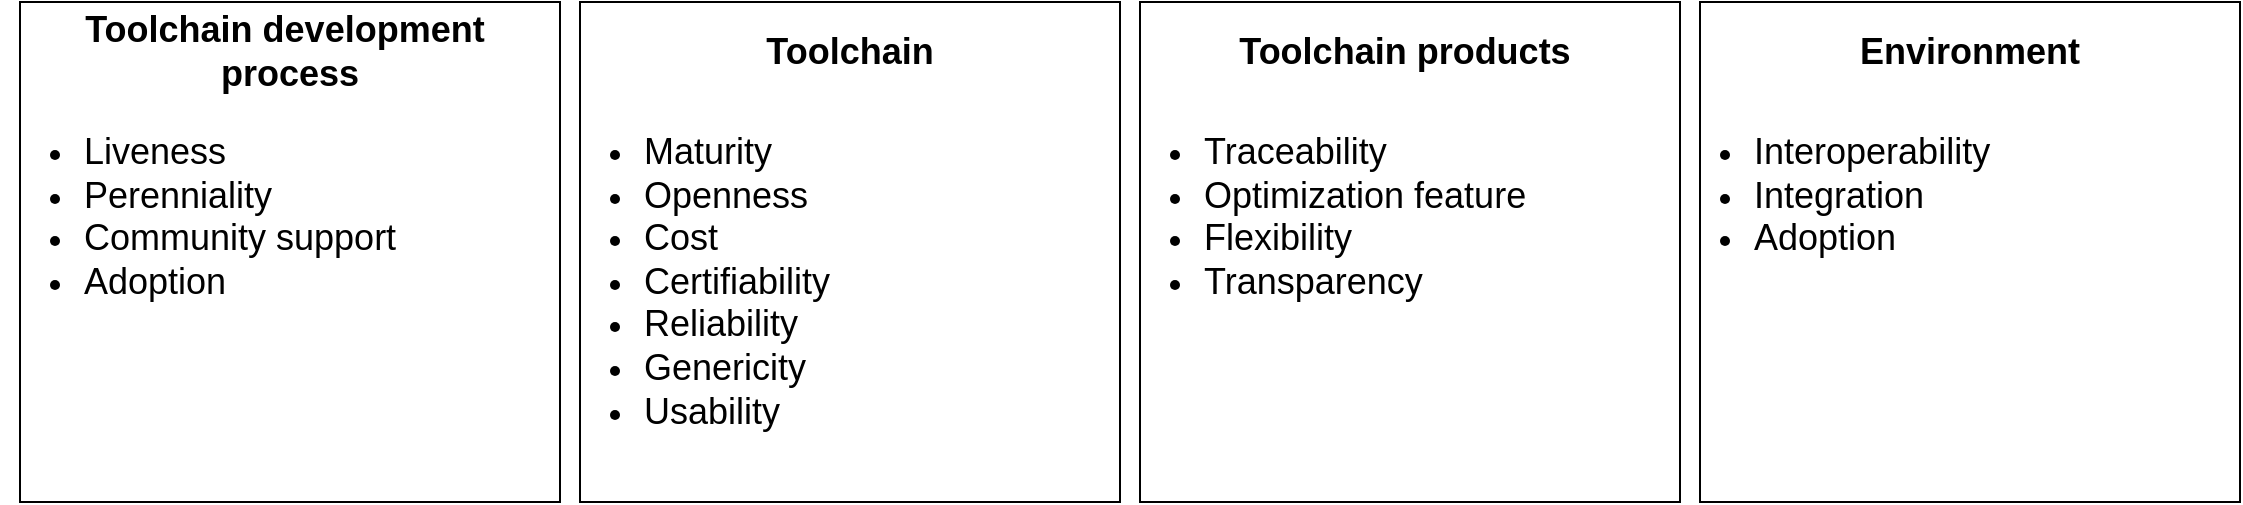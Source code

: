 <mxfile version="27.0.6">
  <diagram name="Page-1" id="4uCzs1a2pAy22MeJjbTX">
    <mxGraphModel dx="1678" dy="884" grid="1" gridSize="10" guides="1" tooltips="1" connect="1" arrows="1" fold="1" page="1" pageScale="1" pageWidth="3300" pageHeight="4681" math="0" shadow="0">
      <root>
        <mxCell id="0" />
        <mxCell id="1" parent="0" />
        <mxCell id="bxKFUoJIUqutIl5XHbVQ-24" value="" style="rounded=0;whiteSpace=wrap;html=1;" parent="1" vertex="1">
          <mxGeometry x="890" y="70" width="270" height="250" as="geometry" />
        </mxCell>
        <mxCell id="bxKFUoJIUqutIl5XHbVQ-8" value="" style="rounded=0;whiteSpace=wrap;html=1;" parent="1" vertex="1">
          <mxGeometry x="50" y="70" width="270" height="250" as="geometry" />
        </mxCell>
        <mxCell id="bxKFUoJIUqutIl5XHbVQ-9" value="" style="rounded=0;whiteSpace=wrap;html=1;" parent="1" vertex="1">
          <mxGeometry x="330" y="70" width="270" height="250" as="geometry" />
        </mxCell>
        <mxCell id="bxKFUoJIUqutIl5XHbVQ-10" value="Toolchain development&amp;nbsp; process" style="text;html=1;align=center;verticalAlign=middle;whiteSpace=wrap;rounded=0;fontSize=18;fontStyle=1" parent="1" vertex="1">
          <mxGeometry x="50" y="70" width="270" height="50" as="geometry" />
        </mxCell>
        <mxCell id="bxKFUoJIUqutIl5XHbVQ-11" value="Toolchain" style="text;html=1;align=center;verticalAlign=middle;whiteSpace=wrap;rounded=0;fontSize=18;fontStyle=1" parent="1" vertex="1">
          <mxGeometry x="435" y="80" width="60" height="30" as="geometry" />
        </mxCell>
        <mxCell id="bxKFUoJIUqutIl5XHbVQ-14" value="" style="rounded=0;whiteSpace=wrap;html=1;" parent="1" vertex="1">
          <mxGeometry x="610" y="70" width="270" height="250" as="geometry" />
        </mxCell>
        <mxCell id="bxKFUoJIUqutIl5XHbVQ-16" value="Toolchain products" style="text;html=1;align=center;verticalAlign=middle;whiteSpace=wrap;rounded=0;fontSize=18;fontStyle=1" parent="1" vertex="1">
          <mxGeometry x="610" y="80" width="265" height="30" as="geometry" />
        </mxCell>
        <mxCell id="bxKFUoJIUqutIl5XHbVQ-17" value="Environment" style="text;html=1;align=center;verticalAlign=middle;whiteSpace=wrap;rounded=0;fontSize=18;fontStyle=1" parent="1" vertex="1">
          <mxGeometry x="890" y="80" width="270" height="30" as="geometry" />
        </mxCell>
        <mxCell id="bxKFUoJIUqutIl5XHbVQ-19" value="&lt;ul&gt;&lt;li&gt;&lt;span style=&quot;background-color: transparent; color: light-dark(rgb(0, 0, 0), rgb(255, 255, 255));&quot;&gt;Liveness&lt;/span&gt;&lt;/li&gt;&lt;li&gt;&lt;span style=&quot;background-color: transparent; color: light-dark(rgb(0, 0, 0), rgb(255, 255, 255));&quot;&gt;Perenniality&lt;/span&gt;&lt;/li&gt;&lt;li&gt;&lt;span style=&quot;background-color: transparent; color: light-dark(rgb(0, 0, 0), rgb(255, 255, 255));&quot;&gt;Community support&lt;/span&gt;&lt;/li&gt;&lt;li&gt;&lt;span style=&quot;background-color: transparent; color: light-dark(rgb(0, 0, 0), rgb(255, 255, 255));&quot;&gt;Adoption&lt;/span&gt;&lt;/li&gt;&lt;/ul&gt;" style="text;html=1;align=left;verticalAlign=top;whiteSpace=wrap;rounded=0;fontSize=18;labelPosition=center;verticalLabelPosition=middle;" parent="1" vertex="1">
          <mxGeometry x="40" y="110" width="250" height="200" as="geometry" />
        </mxCell>
        <mxCell id="bxKFUoJIUqutIl5XHbVQ-20" value="&lt;ul&gt;&lt;li&gt;Maturity&lt;/li&gt;&lt;li&gt;Openness&lt;/li&gt;&lt;li&gt;Cost&lt;/li&gt;&lt;li&gt;Certifiability&lt;/li&gt;&lt;li&gt;Reliability&lt;/li&gt;&lt;li&gt;Genericity&lt;/li&gt;&lt;li&gt;&lt;span style=&quot;background-color: transparent; color: light-dark(rgb(0, 0, 0), rgb(255, 255, 255));&quot;&gt;Usability&lt;/span&gt;&lt;/li&gt;&lt;/ul&gt;" style="text;html=1;align=left;verticalAlign=top;whiteSpace=wrap;rounded=0;fontSize=18;" parent="1" vertex="1">
          <mxGeometry x="320" y="110" width="250" height="200" as="geometry" />
        </mxCell>
        <mxCell id="bxKFUoJIUqutIl5XHbVQ-21" value="&lt;ul&gt;&lt;li&gt;Traceability&lt;/li&gt;&lt;li&gt;Optimization feature&lt;/li&gt;&lt;li&gt;&lt;span style=&quot;background-color: transparent; color: light-dark(rgb(0, 0, 0), rgb(255, 255, 255));&quot;&gt;Flexibility&lt;/span&gt;&lt;/li&gt;&lt;li&gt;Transparency&lt;/li&gt;&lt;/ul&gt;" style="text;html=1;align=left;verticalAlign=top;whiteSpace=wrap;rounded=0;fontSize=18;" parent="1" vertex="1">
          <mxGeometry x="600" y="110" width="250" height="200" as="geometry" />
        </mxCell>
        <mxCell id="bxKFUoJIUqutIl5XHbVQ-26" value="&lt;div&gt;&lt;ul&gt;&lt;li&gt;&lt;span style=&quot;background-color: transparent; color: light-dark(rgb(0, 0, 0), rgb(255, 255, 255));&quot;&gt;Interoperability&lt;/span&gt;&lt;/li&gt;&lt;li&gt;Integration&lt;/li&gt;&lt;li&gt;Adoption&lt;/li&gt;&lt;/ul&gt;&lt;/div&gt;" style="text;html=1;align=left;verticalAlign=top;whiteSpace=wrap;rounded=0;fontSize=18;" parent="1" vertex="1">
          <mxGeometry x="875" y="110" width="250" height="200" as="geometry" />
        </mxCell>
      </root>
    </mxGraphModel>
  </diagram>
</mxfile>
